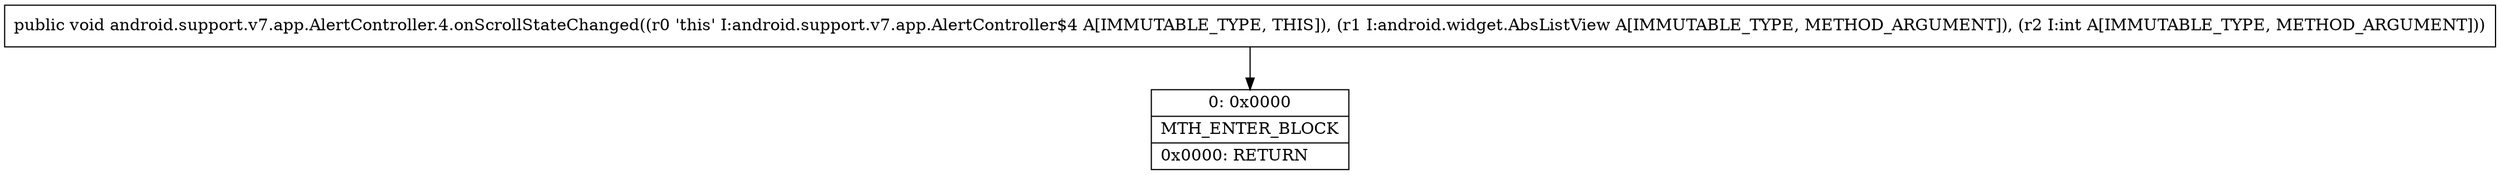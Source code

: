 digraph "CFG forandroid.support.v7.app.AlertController.4.onScrollStateChanged(Landroid\/widget\/AbsListView;I)V" {
Node_0 [shape=record,label="{0\:\ 0x0000|MTH_ENTER_BLOCK\l|0x0000: RETURN   \l}"];
MethodNode[shape=record,label="{public void android.support.v7.app.AlertController.4.onScrollStateChanged((r0 'this' I:android.support.v7.app.AlertController$4 A[IMMUTABLE_TYPE, THIS]), (r1 I:android.widget.AbsListView A[IMMUTABLE_TYPE, METHOD_ARGUMENT]), (r2 I:int A[IMMUTABLE_TYPE, METHOD_ARGUMENT])) }"];
MethodNode -> Node_0;
}

